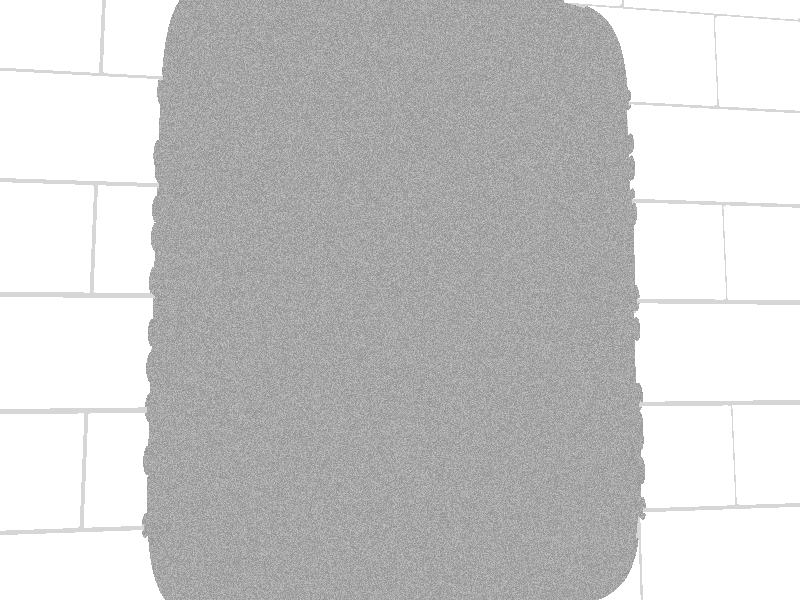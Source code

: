 #include "colors.inc"#include "stones.inc"#version 3.1;/* * A rough hewn tunnel leading deep into the mountainside. From * Chapter 2, RTOH campaign. This is believed to be the keep of * Desatysso. * * Scale is 1 POVunit == 1 foot. * * Created 3/24/99 by Denton Gentry. */global_settings {	assumed_gamma 1.8	ambient_light rgb<1, 1, 1>}#declare Mortar = texture {	pigment { Gray80 }}// Texture by Chuck Fusner, http://www.enter.net/~cfusner#declare RoughStone = texture { //rough stone texture...	pigment { //nice and random on the pigment.		granite		color_map {		[ 0 rgb .5 ]		[ .25 rgb .65 ]		[ .5 rgb .5 ]		[ .75 rgb .7 ]		[ 1 rgb .5 ]		}		frequency 100	}	normal { /*love that crackle! It's apparently quite                 computation intensive, but with just the                 right turbulence, it's got a range of apps.*/		crackle 1		warp {		turbulence <.5,.5,.5> /*no more than this for a rough                                    stone effect. And less will                                    look more "crystaline"*/		lambda 2 //these you can tinker with		octaves 6 //for a variety of effects		omega .5 //though here they are at defaults.		}	}	finish {		specular .1 roughness 1		diffuse .55	}}/* * A standin for the ground. */plane { <0,1,0>, 0	pigment { Brown }}/* * The outer walls are made of weathered stone. */difference {	union {		// rows of rough cut stone		#declare row = 0;		#while ( row < 26 )			#declare col = 0.5;			#while ( col < 40 )				box { <(-20 + col), row, -1>, <(-20 + col + 3.9), row + 1.9, 1000>					texture { T_Stone8 }				}				#declare col=col+4;			#end			#declare row=row+2;			#declare col = 2.5;			#while ( col < 40 )				box { <(-20 + col), row, -1>, <(-20 + col + 3.9), row + 1.9, 1000>					texture { T_Stone8 }				}				#declare col=col+4;			#end			#declare row=row+2;		#end		// mortar		box { <-20, 0, -0.9>, <20, 26, 900>			texture { Mortar }		}	}	// cut a tunnel	superellipsoid { <0.25, 0.25>		scale <4.5, 5.9, 900>		translate y*6.15	}	// cut a side tunnel	cylinder { <0, 3.0, 6>, <20, 4.00, 8>, 2.8 }	// cut some rough edges	sphere { <0,0,0>, 0.20 scale <0.2, 1, 1> translate <4.5, 10.0, -1> }	sphere { <0,0,0>, 0.21 scale <0.3, 1, 1> translate <4.5,  9.1, -1> }	sphere { <0,0,0>, 0.25 scale <0.3, 1, 1> translate <4.5,  8.6, -1> }	sphere { <0,0,0>, 0.19 scale <0.3, 1, 1> translate <4.5,  8.0, -1> }	sphere { <0,0,0>, 0.27 scale <0.3, 1, 1> translate <4.5,  7.7, -1> }	sphere { <0,0,0>, 0.26 scale <0.3, 1, 1> translate <4.5,  6.0, -1> }	sphere { <0,0,0>, 0.23 scale <0.3, 1, 1> translate <4.5,  5.4, -1> }	sphere { <0,0,0>, 0.26 scale <0.3, 1, 1> translate <4.5,  4.1, -1> }	sphere { <0,0,0>, 0.21 scale <0.3, 1, 1> translate <4.5,  3.6, -1> }	sphere { <0,0,0>, 0.22 scale <0.3, 1, 1> translate <4.5,  3.3, -1> }	sphere { <0,0,0>, 0.25 scale <0.3, 1, 1> translate <4.5,  2.7, -1> }	sphere { <0,0,0>, 0.22 scale <0.3, 1, 1> translate <4.5,  2.0, -1> }	sphere { <0,0,0>, 0.26 scale <0.2, 1, 1> translate <-4.5, 9.7, -1> }	sphere { <0,0,0>, 0.27 scale <0.3, 1, 1> translate <-4.5, 8.5, -1> }	sphere { <0,0,0>, 0.17 scale <0.3, 1, 1> translate <-4.5, 8.2, -1> }	sphere { <0,0,0>, 0.24 scale <0.3, 1, 1> translate <-4.5, 7.5, -1> }	sphere { <0,0,0>, 0.25 scale <0.3, 1, 1> translate <-4.5, 7.0, -1> }	sphere { <0,0,0>, 0.27 scale <0.3, 1, 1> translate <-4.5, 6.2, -1> }	sphere { <0,0,0>, 0.24 scale <0.3, 1, 1> translate <-4.5, 5.3, -1> }	sphere { <0,0,0>, 0.26 scale <0.3, 1, 1> translate <-4.5, 4.7, -1> }	sphere { <0,0,0>, 0.25 scale <0.3, 1, 1> translate <-4.5, 4.0, -1> }	sphere { <0,0,0>, 0.25 scale <0.3, 1, 1> translate <-4.5, 3.1, -1> }	sphere { <0,0,0>, 0.21 scale <0.3, 1, 1> translate <-4.5, 2.0, -1> }	texture { RoughStone }}// illuminate the scenelight_source {	<0,7.5,-20>	color Gray50	fade_distance 20 fade_power 2}camera {	location <-1.5, 5, -12>	look_at  <0, 6, 0>}